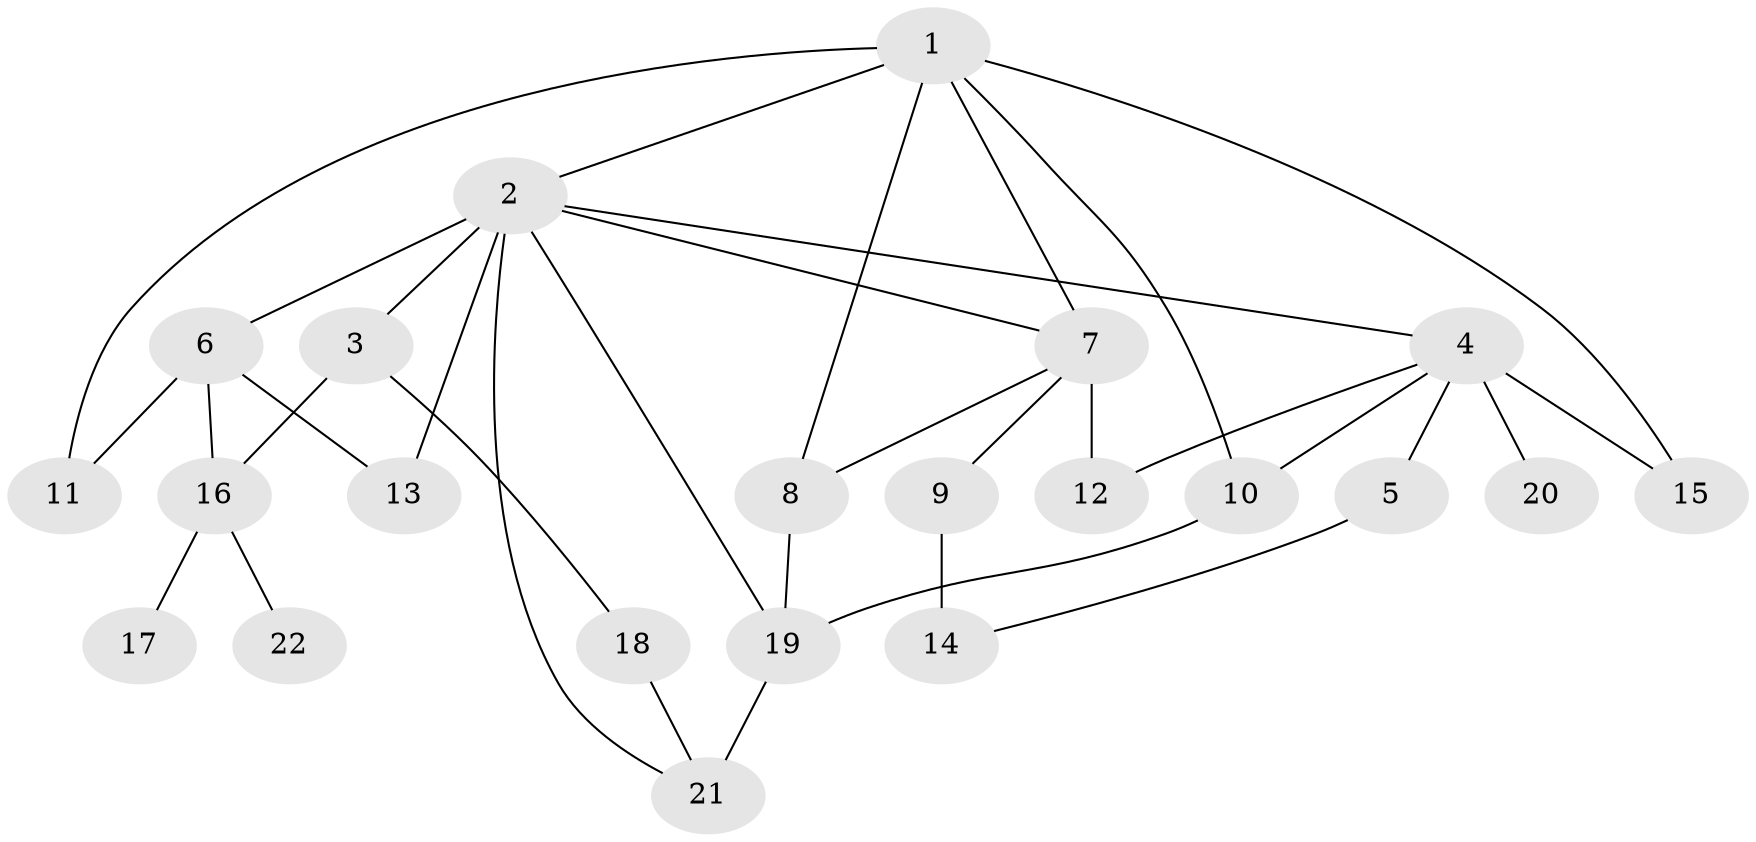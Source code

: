// original degree distribution, {6: 0.01818181818181818, 13: 0.01818181818181818, 4: 0.07272727272727272, 9: 0.01818181818181818, 3: 0.07272727272727272, 8: 0.01818181818181818, 11: 0.01818181818181818, 5: 0.05454545454545454, 1: 0.509090909090909, 2: 0.2}
// Generated by graph-tools (version 1.1) at 2025/50/03/04/25 22:50:19]
// undirected, 22 vertices, 34 edges
graph export_dot {
  node [color=gray90,style=filled];
  1;
  2;
  3;
  4;
  5;
  6;
  7;
  8;
  9;
  10;
  11;
  12;
  13;
  14;
  15;
  16;
  17;
  18;
  19;
  20;
  21;
  22;
  1 -- 2 [weight=1.0];
  1 -- 7 [weight=1.0];
  1 -- 8 [weight=1.0];
  1 -- 10 [weight=1.0];
  1 -- 11 [weight=1.0];
  1 -- 15 [weight=1.0];
  2 -- 3 [weight=1.0];
  2 -- 4 [weight=1.0];
  2 -- 6 [weight=1.0];
  2 -- 7 [weight=1.0];
  2 -- 13 [weight=3.0];
  2 -- 19 [weight=1.0];
  2 -- 21 [weight=1.0];
  3 -- 16 [weight=1.0];
  3 -- 18 [weight=1.0];
  4 -- 5 [weight=1.0];
  4 -- 10 [weight=1.0];
  4 -- 12 [weight=1.0];
  4 -- 15 [weight=3.0];
  4 -- 20 [weight=1.0];
  5 -- 14 [weight=1.0];
  6 -- 11 [weight=1.0];
  6 -- 13 [weight=1.0];
  6 -- 16 [weight=3.0];
  7 -- 8 [weight=1.0];
  7 -- 9 [weight=1.0];
  7 -- 12 [weight=5.0];
  8 -- 19 [weight=1.0];
  9 -- 14 [weight=2.0];
  10 -- 19 [weight=1.0];
  16 -- 17 [weight=1.0];
  16 -- 22 [weight=1.0];
  18 -- 21 [weight=1.0];
  19 -- 21 [weight=2.0];
}
